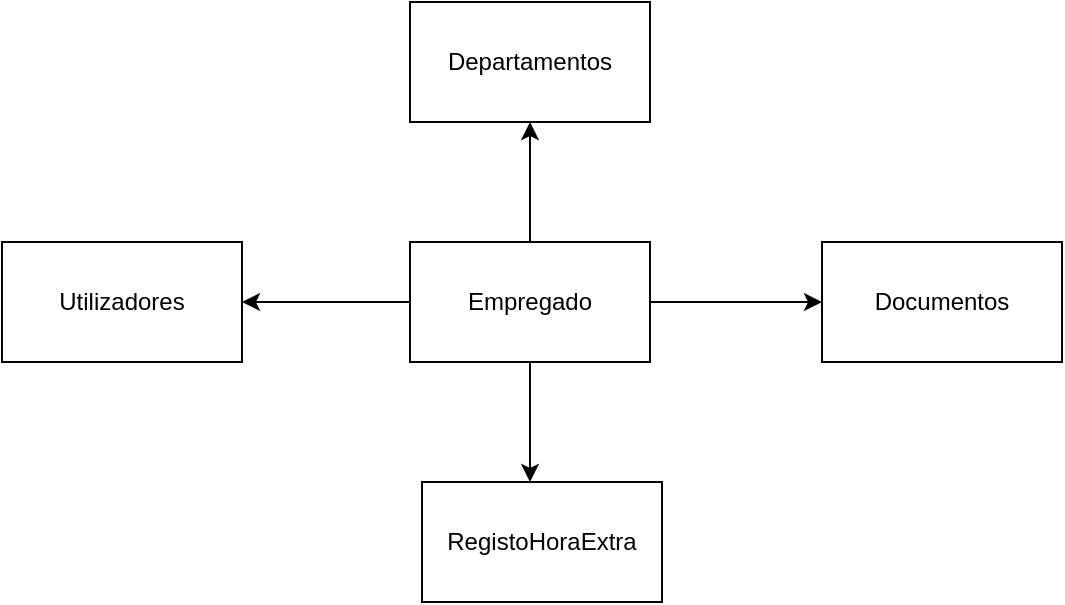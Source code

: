 <mxfile version="14.6.13" type="device"><diagram id="gHnECtnn2NkTz3zLRjJn" name="Página-1"><mxGraphModel dx="1022" dy="600" grid="1" gridSize="10" guides="1" tooltips="1" connect="1" arrows="1" fold="1" page="1" pageScale="1" pageWidth="827" pageHeight="1169" math="0" shadow="0"><root><mxCell id="0"/><mxCell id="1" parent="0"/><mxCell id="dyTvxzMBfBQUG4MsExOL-1" value="Departamentos" style="rounded=0;whiteSpace=wrap;html=1;" vertex="1" parent="1"><mxGeometry x="354" y="80" width="120" height="60" as="geometry"/></mxCell><mxCell id="dyTvxzMBfBQUG4MsExOL-6" value="" style="edgeStyle=orthogonalEdgeStyle;rounded=0;orthogonalLoop=1;jettySize=auto;html=1;" edge="1" parent="1" source="dyTvxzMBfBQUG4MsExOL-2" target="dyTvxzMBfBQUG4MsExOL-1"><mxGeometry relative="1" as="geometry"/></mxCell><mxCell id="dyTvxzMBfBQUG4MsExOL-7" value="" style="edgeStyle=orthogonalEdgeStyle;rounded=0;orthogonalLoop=1;jettySize=auto;html=1;" edge="1" parent="1" source="dyTvxzMBfBQUG4MsExOL-2" target="dyTvxzMBfBQUG4MsExOL-4"><mxGeometry relative="1" as="geometry"><Array as="points"><mxPoint x="414" y="300"/><mxPoint x="414" y="300"/></Array></mxGeometry></mxCell><mxCell id="dyTvxzMBfBQUG4MsExOL-8" value="" style="edgeStyle=orthogonalEdgeStyle;rounded=0;orthogonalLoop=1;jettySize=auto;html=1;" edge="1" parent="1" source="dyTvxzMBfBQUG4MsExOL-2" target="dyTvxzMBfBQUG4MsExOL-3"><mxGeometry relative="1" as="geometry"/></mxCell><mxCell id="dyTvxzMBfBQUG4MsExOL-9" value="" style="edgeStyle=orthogonalEdgeStyle;rounded=0;orthogonalLoop=1;jettySize=auto;html=1;" edge="1" parent="1" source="dyTvxzMBfBQUG4MsExOL-2" target="dyTvxzMBfBQUG4MsExOL-5"><mxGeometry relative="1" as="geometry"/></mxCell><mxCell id="dyTvxzMBfBQUG4MsExOL-2" value="Empregado" style="rounded=0;whiteSpace=wrap;html=1;" vertex="1" parent="1"><mxGeometry x="354" y="200" width="120" height="60" as="geometry"/></mxCell><mxCell id="dyTvxzMBfBQUG4MsExOL-3" value="Utilizadores" style="rounded=0;whiteSpace=wrap;html=1;" vertex="1" parent="1"><mxGeometry x="150" y="200" width="120" height="60" as="geometry"/></mxCell><mxCell id="dyTvxzMBfBQUG4MsExOL-4" value="RegistoHoraExtra" style="rounded=0;whiteSpace=wrap;html=1;" vertex="1" parent="1"><mxGeometry x="360" y="320" width="120" height="60" as="geometry"/></mxCell><mxCell id="dyTvxzMBfBQUG4MsExOL-5" value="Documentos" style="rounded=0;whiteSpace=wrap;html=1;" vertex="1" parent="1"><mxGeometry x="560" y="200" width="120" height="60" as="geometry"/></mxCell></root></mxGraphModel></diagram></mxfile>